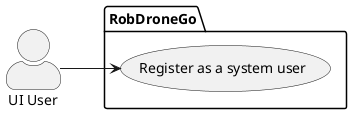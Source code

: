 @startuml
left to right direction

skinparam actorStyle awesome

actor "UI User" as FM


package  RobDroneGo  {

  usecase "Register as a system user" as UC18

}

FM --> UC18

@enduml

